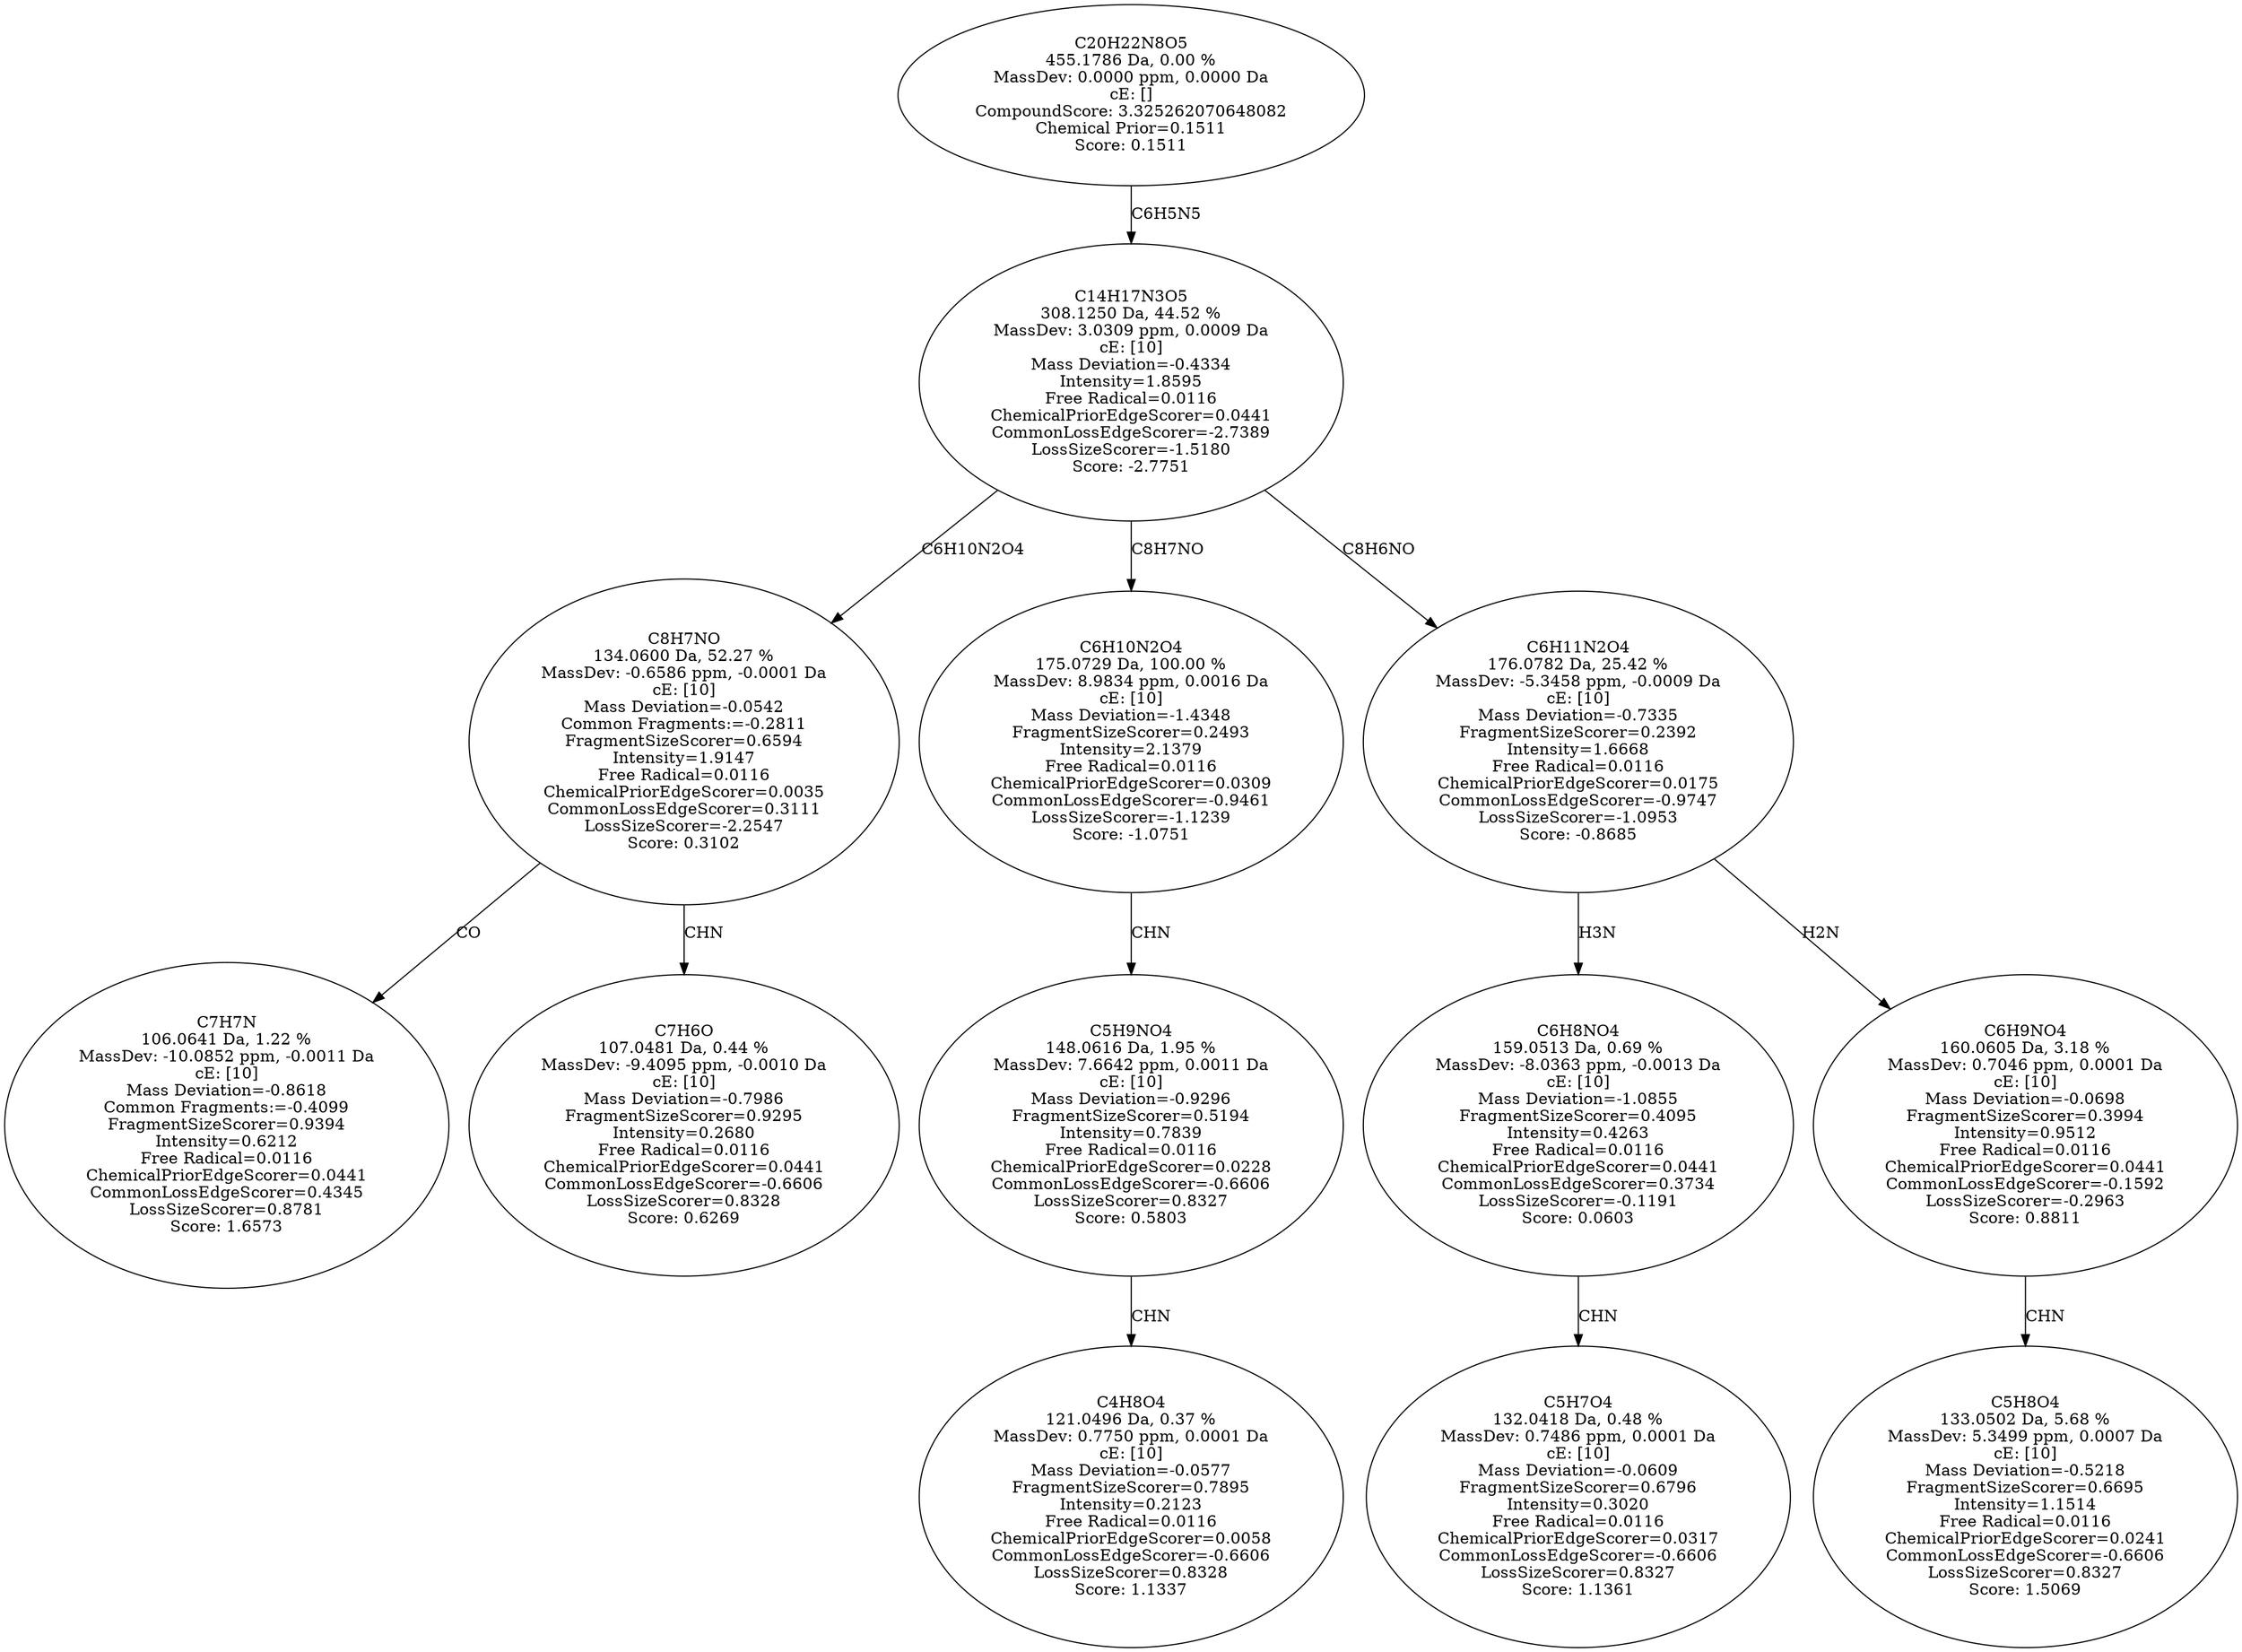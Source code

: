strict digraph {
v1 [label="C7H7N\n106.0641 Da, 1.22 %\nMassDev: -10.0852 ppm, -0.0011 Da\ncE: [10]\nMass Deviation=-0.8618\nCommon Fragments:=-0.4099\nFragmentSizeScorer=0.9394\nIntensity=0.6212\nFree Radical=0.0116\nChemicalPriorEdgeScorer=0.0441\nCommonLossEdgeScorer=0.4345\nLossSizeScorer=0.8781\nScore: 1.6573"];
v2 [label="C7H6O\n107.0481 Da, 0.44 %\nMassDev: -9.4095 ppm, -0.0010 Da\ncE: [10]\nMass Deviation=-0.7986\nFragmentSizeScorer=0.9295\nIntensity=0.2680\nFree Radical=0.0116\nChemicalPriorEdgeScorer=0.0441\nCommonLossEdgeScorer=-0.6606\nLossSizeScorer=0.8328\nScore: 0.6269"];
v3 [label="C8H7NO\n134.0600 Da, 52.27 %\nMassDev: -0.6586 ppm, -0.0001 Da\ncE: [10]\nMass Deviation=-0.0542\nCommon Fragments:=-0.2811\nFragmentSizeScorer=0.6594\nIntensity=1.9147\nFree Radical=0.0116\nChemicalPriorEdgeScorer=0.0035\nCommonLossEdgeScorer=0.3111\nLossSizeScorer=-2.2547\nScore: 0.3102"];
v4 [label="C4H8O4\n121.0496 Da, 0.37 %\nMassDev: 0.7750 ppm, 0.0001 Da\ncE: [10]\nMass Deviation=-0.0577\nFragmentSizeScorer=0.7895\nIntensity=0.2123\nFree Radical=0.0116\nChemicalPriorEdgeScorer=0.0058\nCommonLossEdgeScorer=-0.6606\nLossSizeScorer=0.8328\nScore: 1.1337"];
v5 [label="C5H9NO4\n148.0616 Da, 1.95 %\nMassDev: 7.6642 ppm, 0.0011 Da\ncE: [10]\nMass Deviation=-0.9296\nFragmentSizeScorer=0.5194\nIntensity=0.7839\nFree Radical=0.0116\nChemicalPriorEdgeScorer=0.0228\nCommonLossEdgeScorer=-0.6606\nLossSizeScorer=0.8327\nScore: 0.5803"];
v6 [label="C6H10N2O4\n175.0729 Da, 100.00 %\nMassDev: 8.9834 ppm, 0.0016 Da\ncE: [10]\nMass Deviation=-1.4348\nFragmentSizeScorer=0.2493\nIntensity=2.1379\nFree Radical=0.0116\nChemicalPriorEdgeScorer=0.0309\nCommonLossEdgeScorer=-0.9461\nLossSizeScorer=-1.1239\nScore: -1.0751"];
v7 [label="C5H7O4\n132.0418 Da, 0.48 %\nMassDev: 0.7486 ppm, 0.0001 Da\ncE: [10]\nMass Deviation=-0.0609\nFragmentSizeScorer=0.6796\nIntensity=0.3020\nFree Radical=0.0116\nChemicalPriorEdgeScorer=0.0317\nCommonLossEdgeScorer=-0.6606\nLossSizeScorer=0.8327\nScore: 1.1361"];
v8 [label="C6H8NO4\n159.0513 Da, 0.69 %\nMassDev: -8.0363 ppm, -0.0013 Da\ncE: [10]\nMass Deviation=-1.0855\nFragmentSizeScorer=0.4095\nIntensity=0.4263\nFree Radical=0.0116\nChemicalPriorEdgeScorer=0.0441\nCommonLossEdgeScorer=0.3734\nLossSizeScorer=-0.1191\nScore: 0.0603"];
v9 [label="C5H8O4\n133.0502 Da, 5.68 %\nMassDev: 5.3499 ppm, 0.0007 Da\ncE: [10]\nMass Deviation=-0.5218\nFragmentSizeScorer=0.6695\nIntensity=1.1514\nFree Radical=0.0116\nChemicalPriorEdgeScorer=0.0241\nCommonLossEdgeScorer=-0.6606\nLossSizeScorer=0.8327\nScore: 1.5069"];
v10 [label="C6H9NO4\n160.0605 Da, 3.18 %\nMassDev: 0.7046 ppm, 0.0001 Da\ncE: [10]\nMass Deviation=-0.0698\nFragmentSizeScorer=0.3994\nIntensity=0.9512\nFree Radical=0.0116\nChemicalPriorEdgeScorer=0.0441\nCommonLossEdgeScorer=-0.1592\nLossSizeScorer=-0.2963\nScore: 0.8811"];
v11 [label="C6H11N2O4\n176.0782 Da, 25.42 %\nMassDev: -5.3458 ppm, -0.0009 Da\ncE: [10]\nMass Deviation=-0.7335\nFragmentSizeScorer=0.2392\nIntensity=1.6668\nFree Radical=0.0116\nChemicalPriorEdgeScorer=0.0175\nCommonLossEdgeScorer=-0.9747\nLossSizeScorer=-1.0953\nScore: -0.8685"];
v12 [label="C14H17N3O5\n308.1250 Da, 44.52 %\nMassDev: 3.0309 ppm, 0.0009 Da\ncE: [10]\nMass Deviation=-0.4334\nIntensity=1.8595\nFree Radical=0.0116\nChemicalPriorEdgeScorer=0.0441\nCommonLossEdgeScorer=-2.7389\nLossSizeScorer=-1.5180\nScore: -2.7751"];
v13 [label="C20H22N8O5\n455.1786 Da, 0.00 %\nMassDev: 0.0000 ppm, 0.0000 Da\ncE: []\nCompoundScore: 3.325262070648082\nChemical Prior=0.1511\nScore: 0.1511"];
v3 -> v1 [label="CO"];
v3 -> v2 [label="CHN"];
v12 -> v3 [label="C6H10N2O4"];
v5 -> v4 [label="CHN"];
v6 -> v5 [label="CHN"];
v12 -> v6 [label="C8H7NO"];
v8 -> v7 [label="CHN"];
v11 -> v8 [label="H3N"];
v10 -> v9 [label="CHN"];
v11 -> v10 [label="H2N"];
v12 -> v11 [label="C8H6NO"];
v13 -> v12 [label="C6H5N5"];
}